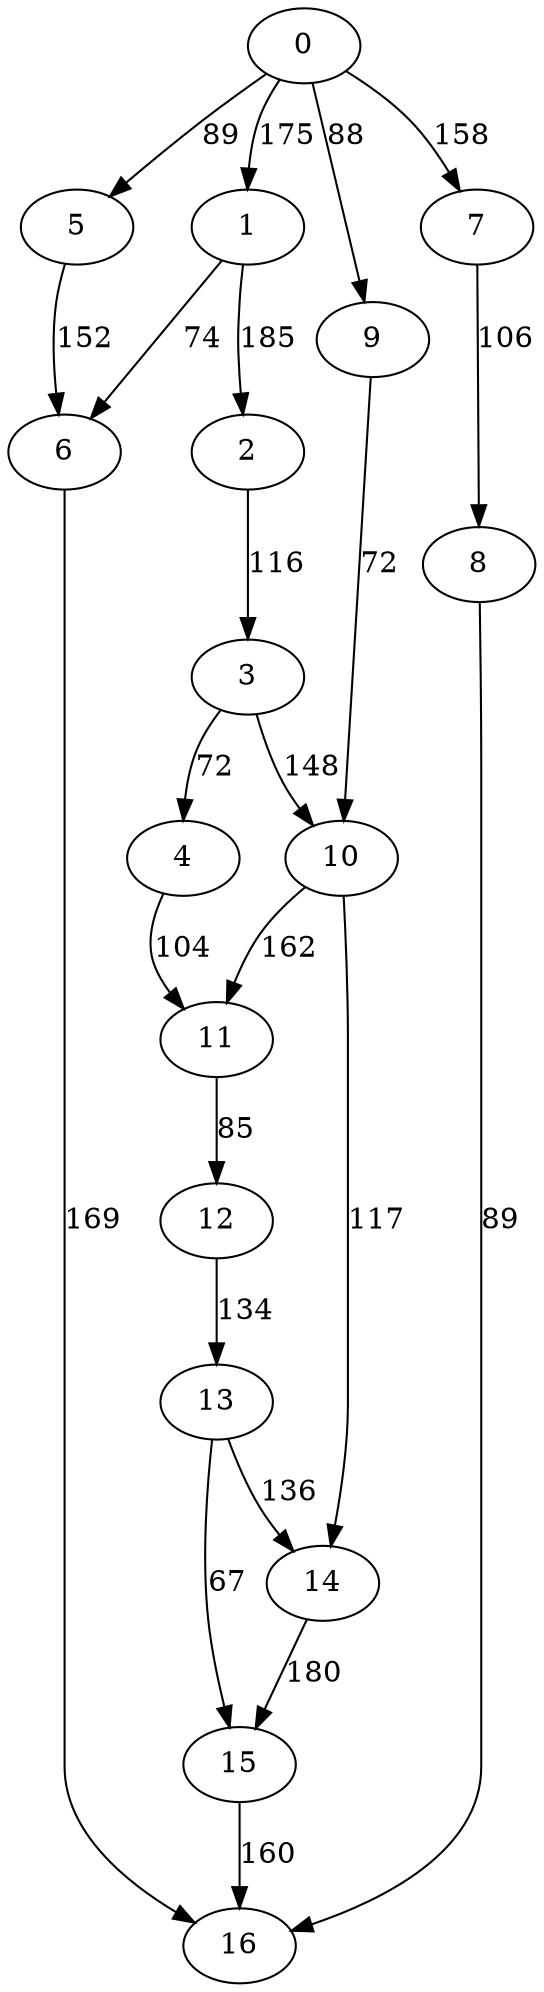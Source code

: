 digraph t20p6r5_13 {
0 -> 1 [ label = 175 ];
0 -> 5 [ label = 89 ];
0 -> 7 [ label = 158 ];
0 -> 9 [ label = 88 ];
1 -> 2 [ label = 185 ];
1 -> 6 [ label = 74 ];
2 -> 3 [ label = 116 ];
3 -> 4 [ label = 72 ];
3 -> 10 [ label = 148 ];
4 -> 11 [ label = 104 ];
5 -> 6 [ label = 152 ];
6 -> 16 [ label = 169 ];
7 -> 8 [ label = 106 ];
8 -> 16 [ label = 89 ];
9 -> 10 [ label = 72 ];
10 -> 11 [ label = 162 ];
10 -> 14 [ label = 117 ];
11 -> 12 [ label = 85 ];
12 -> 13 [ label = 134 ];
13 -> 14 [ label = 136 ];
13 -> 15 [ label = 67 ];
14 -> 15 [ label = 180 ];
15 -> 16 [ label = 160 ];
 }


